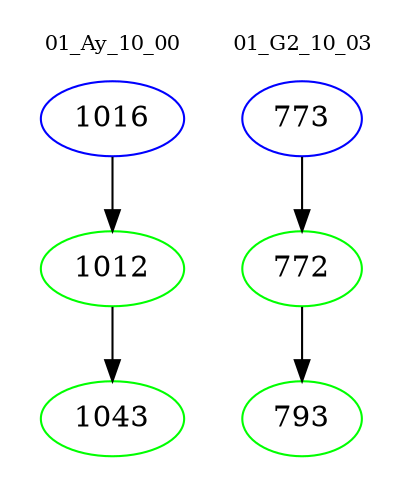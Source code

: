 digraph{
subgraph cluster_0 {
color = white
label = "01_Ay_10_00";
fontsize=10;
T0_1016 [label="1016", color="blue"]
T0_1016 -> T0_1012 [color="black"]
T0_1012 [label="1012", color="green"]
T0_1012 -> T0_1043 [color="black"]
T0_1043 [label="1043", color="green"]
}
subgraph cluster_1 {
color = white
label = "01_G2_10_03";
fontsize=10;
T1_773 [label="773", color="blue"]
T1_773 -> T1_772 [color="black"]
T1_772 [label="772", color="green"]
T1_772 -> T1_793 [color="black"]
T1_793 [label="793", color="green"]
}
}
